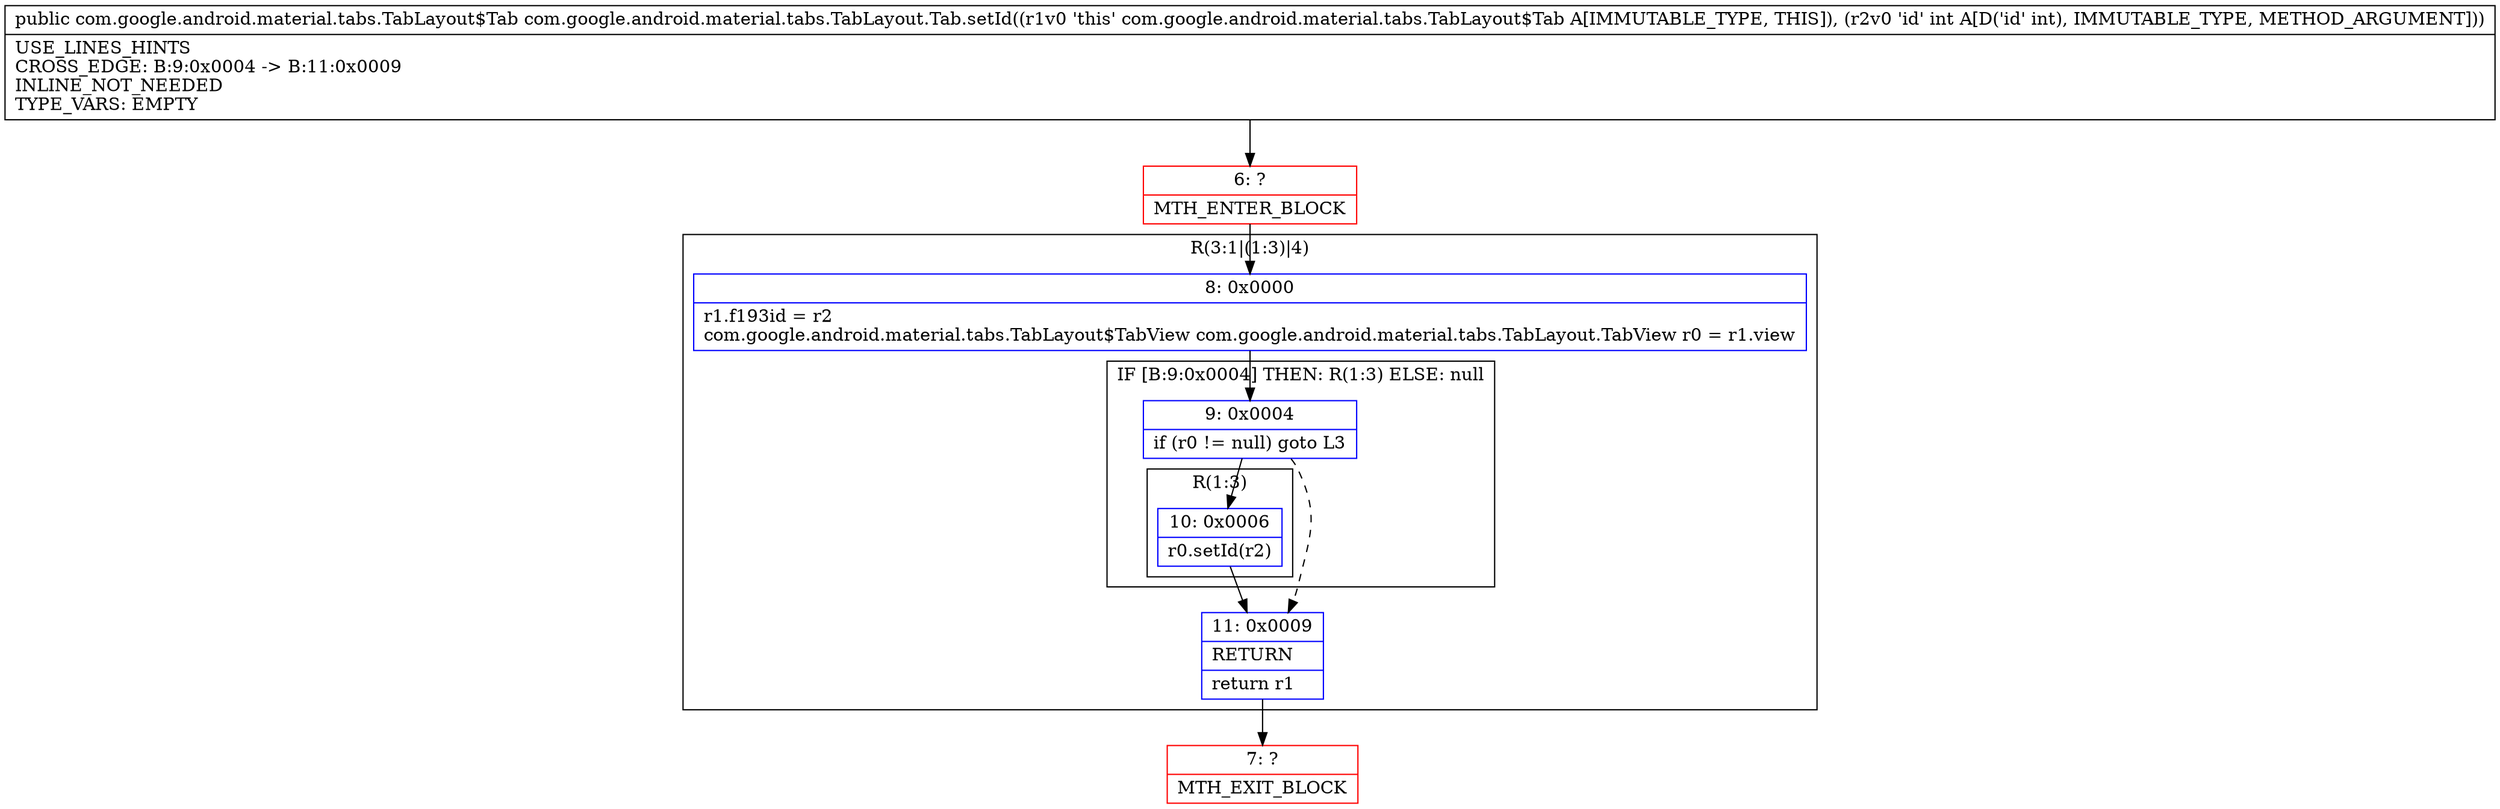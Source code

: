 digraph "CFG forcom.google.android.material.tabs.TabLayout.Tab.setId(I)Lcom\/google\/android\/material\/tabs\/TabLayout$Tab;" {
subgraph cluster_Region_269483278 {
label = "R(3:1|(1:3)|4)";
node [shape=record,color=blue];
Node_8 [shape=record,label="{8\:\ 0x0000|r1.f193id = r2\lcom.google.android.material.tabs.TabLayout$TabView com.google.android.material.tabs.TabLayout.TabView r0 = r1.view\l}"];
subgraph cluster_IfRegion_750480627 {
label = "IF [B:9:0x0004] THEN: R(1:3) ELSE: null";
node [shape=record,color=blue];
Node_9 [shape=record,label="{9\:\ 0x0004|if (r0 != null) goto L3\l}"];
subgraph cluster_Region_1748325538 {
label = "R(1:3)";
node [shape=record,color=blue];
Node_10 [shape=record,label="{10\:\ 0x0006|r0.setId(r2)\l}"];
}
}
Node_11 [shape=record,label="{11\:\ 0x0009|RETURN\l|return r1\l}"];
}
Node_6 [shape=record,color=red,label="{6\:\ ?|MTH_ENTER_BLOCK\l}"];
Node_7 [shape=record,color=red,label="{7\:\ ?|MTH_EXIT_BLOCK\l}"];
MethodNode[shape=record,label="{public com.google.android.material.tabs.TabLayout$Tab com.google.android.material.tabs.TabLayout.Tab.setId((r1v0 'this' com.google.android.material.tabs.TabLayout$Tab A[IMMUTABLE_TYPE, THIS]), (r2v0 'id' int A[D('id' int), IMMUTABLE_TYPE, METHOD_ARGUMENT]))  | USE_LINES_HINTS\lCROSS_EDGE: B:9:0x0004 \-\> B:11:0x0009\lINLINE_NOT_NEEDED\lTYPE_VARS: EMPTY\l}"];
MethodNode -> Node_6;Node_8 -> Node_9;
Node_9 -> Node_10;
Node_9 -> Node_11[style=dashed];
Node_10 -> Node_11;
Node_11 -> Node_7;
Node_6 -> Node_8;
}

